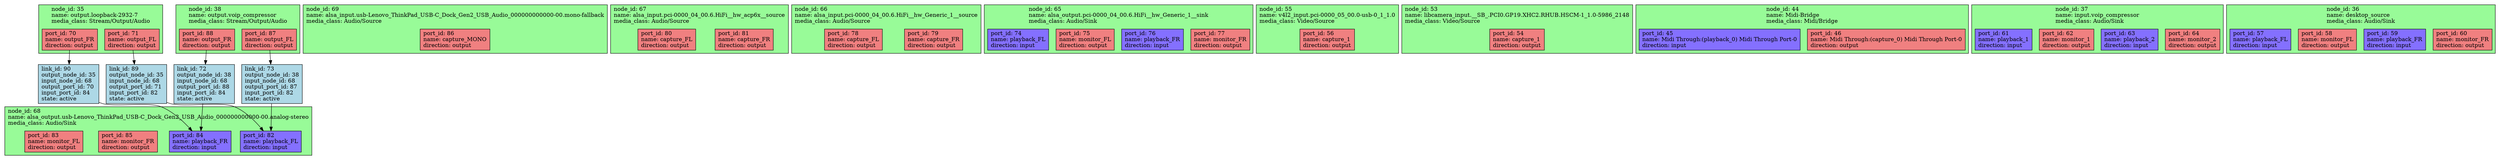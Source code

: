 digraph pipewire {
link_90 [shape=box style=filled fillcolor=lightblue];
link_90 [label="link_id: 90\loutput_node_id: 35\linput_node_id: 68\loutput_port_id: 70\linput_port_id: 84\lstate: active\l"];
port_70 -> link_90 -> port_84;
link_89 [shape=box style=filled fillcolor=lightblue];
link_89 [label="link_id: 89\loutput_node_id: 35\linput_node_id: 68\loutput_port_id: 71\linput_port_id: 82\lstate: active\l"];
port_71 -> link_89 -> port_82;
link_72 [shape=box style=filled fillcolor=lightblue];
link_72 [label="link_id: 72\loutput_node_id: 38\linput_node_id: 68\loutput_port_id: 88\linput_port_id: 84\lstate: active\l"];
port_88 -> link_72 -> port_84;
link_73 [shape=box style=filled fillcolor=lightblue];
link_73 [label="link_id: 73\loutput_node_id: 38\linput_node_id: 68\loutput_port_id: 87\linput_port_id: 82\lstate: active\l"];
port_87 -> link_73 -> port_82;
subgraph cluster_node_69 {
bgcolor=palegreen;
label="node_id: 69\lname: alsa_input.usb-Lenovo_ThinkPad_USB-C_Dock_Gen2_USB_Audio_000000000000-00.mono-fallback\lmedia_class: Audio/Source\l"
port_86 [shape=box style=filled fillcolor=lightcoral];
port_86 [label="port_id: 86\lname: capture_MONO\ldirection: output\l"];
}
subgraph cluster_node_68 {
bgcolor=palegreen;
label="node_id: 68\lname: alsa_output.usb-Lenovo_ThinkPad_USB-C_Dock_Gen2_USB_Audio_000000000000-00.analog-stereo\lmedia_class: Audio/Sink\l"
port_85 [shape=box style=filled fillcolor=lightcoral];
port_85 [label="port_id: 85\lname: monitor_FR\ldirection: output\l"];
port_84 [shape=box style=filled fillcolor=lightslateblue];
port_84 [label="port_id: 84\lname: playback_FR\ldirection: input\l"];
port_83 [shape=box style=filled fillcolor=lightcoral];
port_83 [label="port_id: 83\lname: monitor_FL\ldirection: output\l"];
port_82 [shape=box style=filled fillcolor=lightslateblue];
port_82 [label="port_id: 82\lname: playback_FL\ldirection: input\l"];
}
subgraph cluster_node_67 {
bgcolor=palegreen;
label="node_id: 67\lname: alsa_input.pci-0000_04_00.6.HiFi__hw_acp6x__source\lmedia_class: Audio/Source\l"
port_81 [shape=box style=filled fillcolor=lightcoral];
port_81 [label="port_id: 81\lname: capture_FR\ldirection: output\l"];
port_80 [shape=box style=filled fillcolor=lightcoral];
port_80 [label="port_id: 80\lname: capture_FL\ldirection: output\l"];
}
subgraph cluster_node_66 {
bgcolor=palegreen;
label="node_id: 66\lname: alsa_input.pci-0000_04_00.6.HiFi__hw_Generic_1__source\lmedia_class: Audio/Source\l"
port_79 [shape=box style=filled fillcolor=lightcoral];
port_79 [label="port_id: 79\lname: capture_FR\ldirection: output\l"];
port_78 [shape=box style=filled fillcolor=lightcoral];
port_78 [label="port_id: 78\lname: capture_FL\ldirection: output\l"];
}
subgraph cluster_node_65 {
bgcolor=palegreen;
label="node_id: 65\lname: alsa_output.pci-0000_04_00.6.HiFi__hw_Generic_1__sink\lmedia_class: Audio/Sink\l"
port_77 [shape=box style=filled fillcolor=lightcoral];
port_77 [label="port_id: 77\lname: monitor_FR\ldirection: output\l"];
port_76 [shape=box style=filled fillcolor=lightslateblue];
port_76 [label="port_id: 76\lname: playback_FR\ldirection: input\l"];
port_75 [shape=box style=filled fillcolor=lightcoral];
port_75 [label="port_id: 75\lname: monitor_FL\ldirection: output\l"];
port_74 [shape=box style=filled fillcolor=lightslateblue];
port_74 [label="port_id: 74\lname: playback_FL\ldirection: input\l"];
}
subgraph cluster_node_55 {
bgcolor=palegreen;
label="node_id: 55\lname: v4l2_input.pci-0000_05_00.0-usb-0_1_1.0\lmedia_class: Video/Source\l"
port_56 [shape=box style=filled fillcolor=lightcoral];
port_56 [label="port_id: 56\lname: capture_1\ldirection: output\l"];
}
subgraph cluster_node_53 {
bgcolor=palegreen;
label="node_id: 53\lname: libcamera_input.__SB_.PCI0.GP19.XHC2.RHUB.HSCM-1_1.0-5986_2148\lmedia_class: Video/Source\l"
port_54 [shape=box style=filled fillcolor=lightcoral];
port_54 [label="port_id: 54\lname: capture_1\ldirection: output\l"];
}
subgraph cluster_node_44 {
bgcolor=palegreen;
label="node_id: 44\lname: Midi-Bridge\lmedia_class: Midi/Bridge\l"
port_46 [shape=box style=filled fillcolor=lightcoral];
port_46 [label="port_id: 46\lname: Midi Through:(capture_0) Midi Through Port-0\ldirection: output\l"];
port_45 [shape=box style=filled fillcolor=lightslateblue];
port_45 [label="port_id: 45\lname: Midi Through:(playback_0) Midi Through Port-0\ldirection: input\l"];
}
subgraph cluster_node_38 {
bgcolor=palegreen;
label="node_id: 38\lname: output.voip_compressor\lmedia_class: Stream/Output/Audio\l"
port_88 [shape=box style=filled fillcolor=lightcoral];
port_88 [label="port_id: 88\lname: output_FR\ldirection: output\l"];
port_87 [shape=box style=filled fillcolor=lightcoral];
port_87 [label="port_id: 87\lname: output_FL\ldirection: output\l"];
}
subgraph cluster_node_37 {
bgcolor=palegreen;
label="node_id: 37\lname: input.voip_compressor\lmedia_class: Audio/Sink\l"
port_64 [shape=box style=filled fillcolor=lightcoral];
port_64 [label="port_id: 64\lname: monitor_2\ldirection: output\l"];
port_63 [shape=box style=filled fillcolor=lightslateblue];
port_63 [label="port_id: 63\lname: playback_2\ldirection: input\l"];
port_62 [shape=box style=filled fillcolor=lightcoral];
port_62 [label="port_id: 62\lname: monitor_1\ldirection: output\l"];
port_61 [shape=box style=filled fillcolor=lightslateblue];
port_61 [label="port_id: 61\lname: playback_1\ldirection: input\l"];
}
subgraph cluster_node_36 {
bgcolor=palegreen;
label="node_id: 36\lname: desktop_source\lmedia_class: Audio/Sink\l"
port_60 [shape=box style=filled fillcolor=lightcoral];
port_60 [label="port_id: 60\lname: monitor_FR\ldirection: output\l"];
port_59 [shape=box style=filled fillcolor=lightslateblue];
port_59 [label="port_id: 59\lname: playback_FR\ldirection: input\l"];
port_58 [shape=box style=filled fillcolor=lightcoral];
port_58 [label="port_id: 58\lname: monitor_FL\ldirection: output\l"];
port_57 [shape=box style=filled fillcolor=lightslateblue];
port_57 [label="port_id: 57\lname: playback_FL\ldirection: input\l"];
}
subgraph cluster_node_35 {
bgcolor=palegreen;
label="node_id: 35\lname: output.loopback-2932-7\lmedia_class: Stream/Output/Audio\l"
port_70 [shape=box style=filled fillcolor=lightcoral];
port_70 [label="port_id: 70\lname: output_FR\ldirection: output\l"];
port_71 [shape=box style=filled fillcolor=lightcoral];
port_71 [label="port_id: 71\lname: output_FL\ldirection: output\l"];
}
subgraph cluster_node_30 {
bgcolor=palegreen;
label="node_id: 30\lname: Freewheel-Driver\lmedia_class: (null)\l"
}
subgraph cluster_node_29 {
bgcolor=palegreen;
label="node_id: 29\lname: Dummy-Driver\lmedia_class: (null)\l"
}
}
